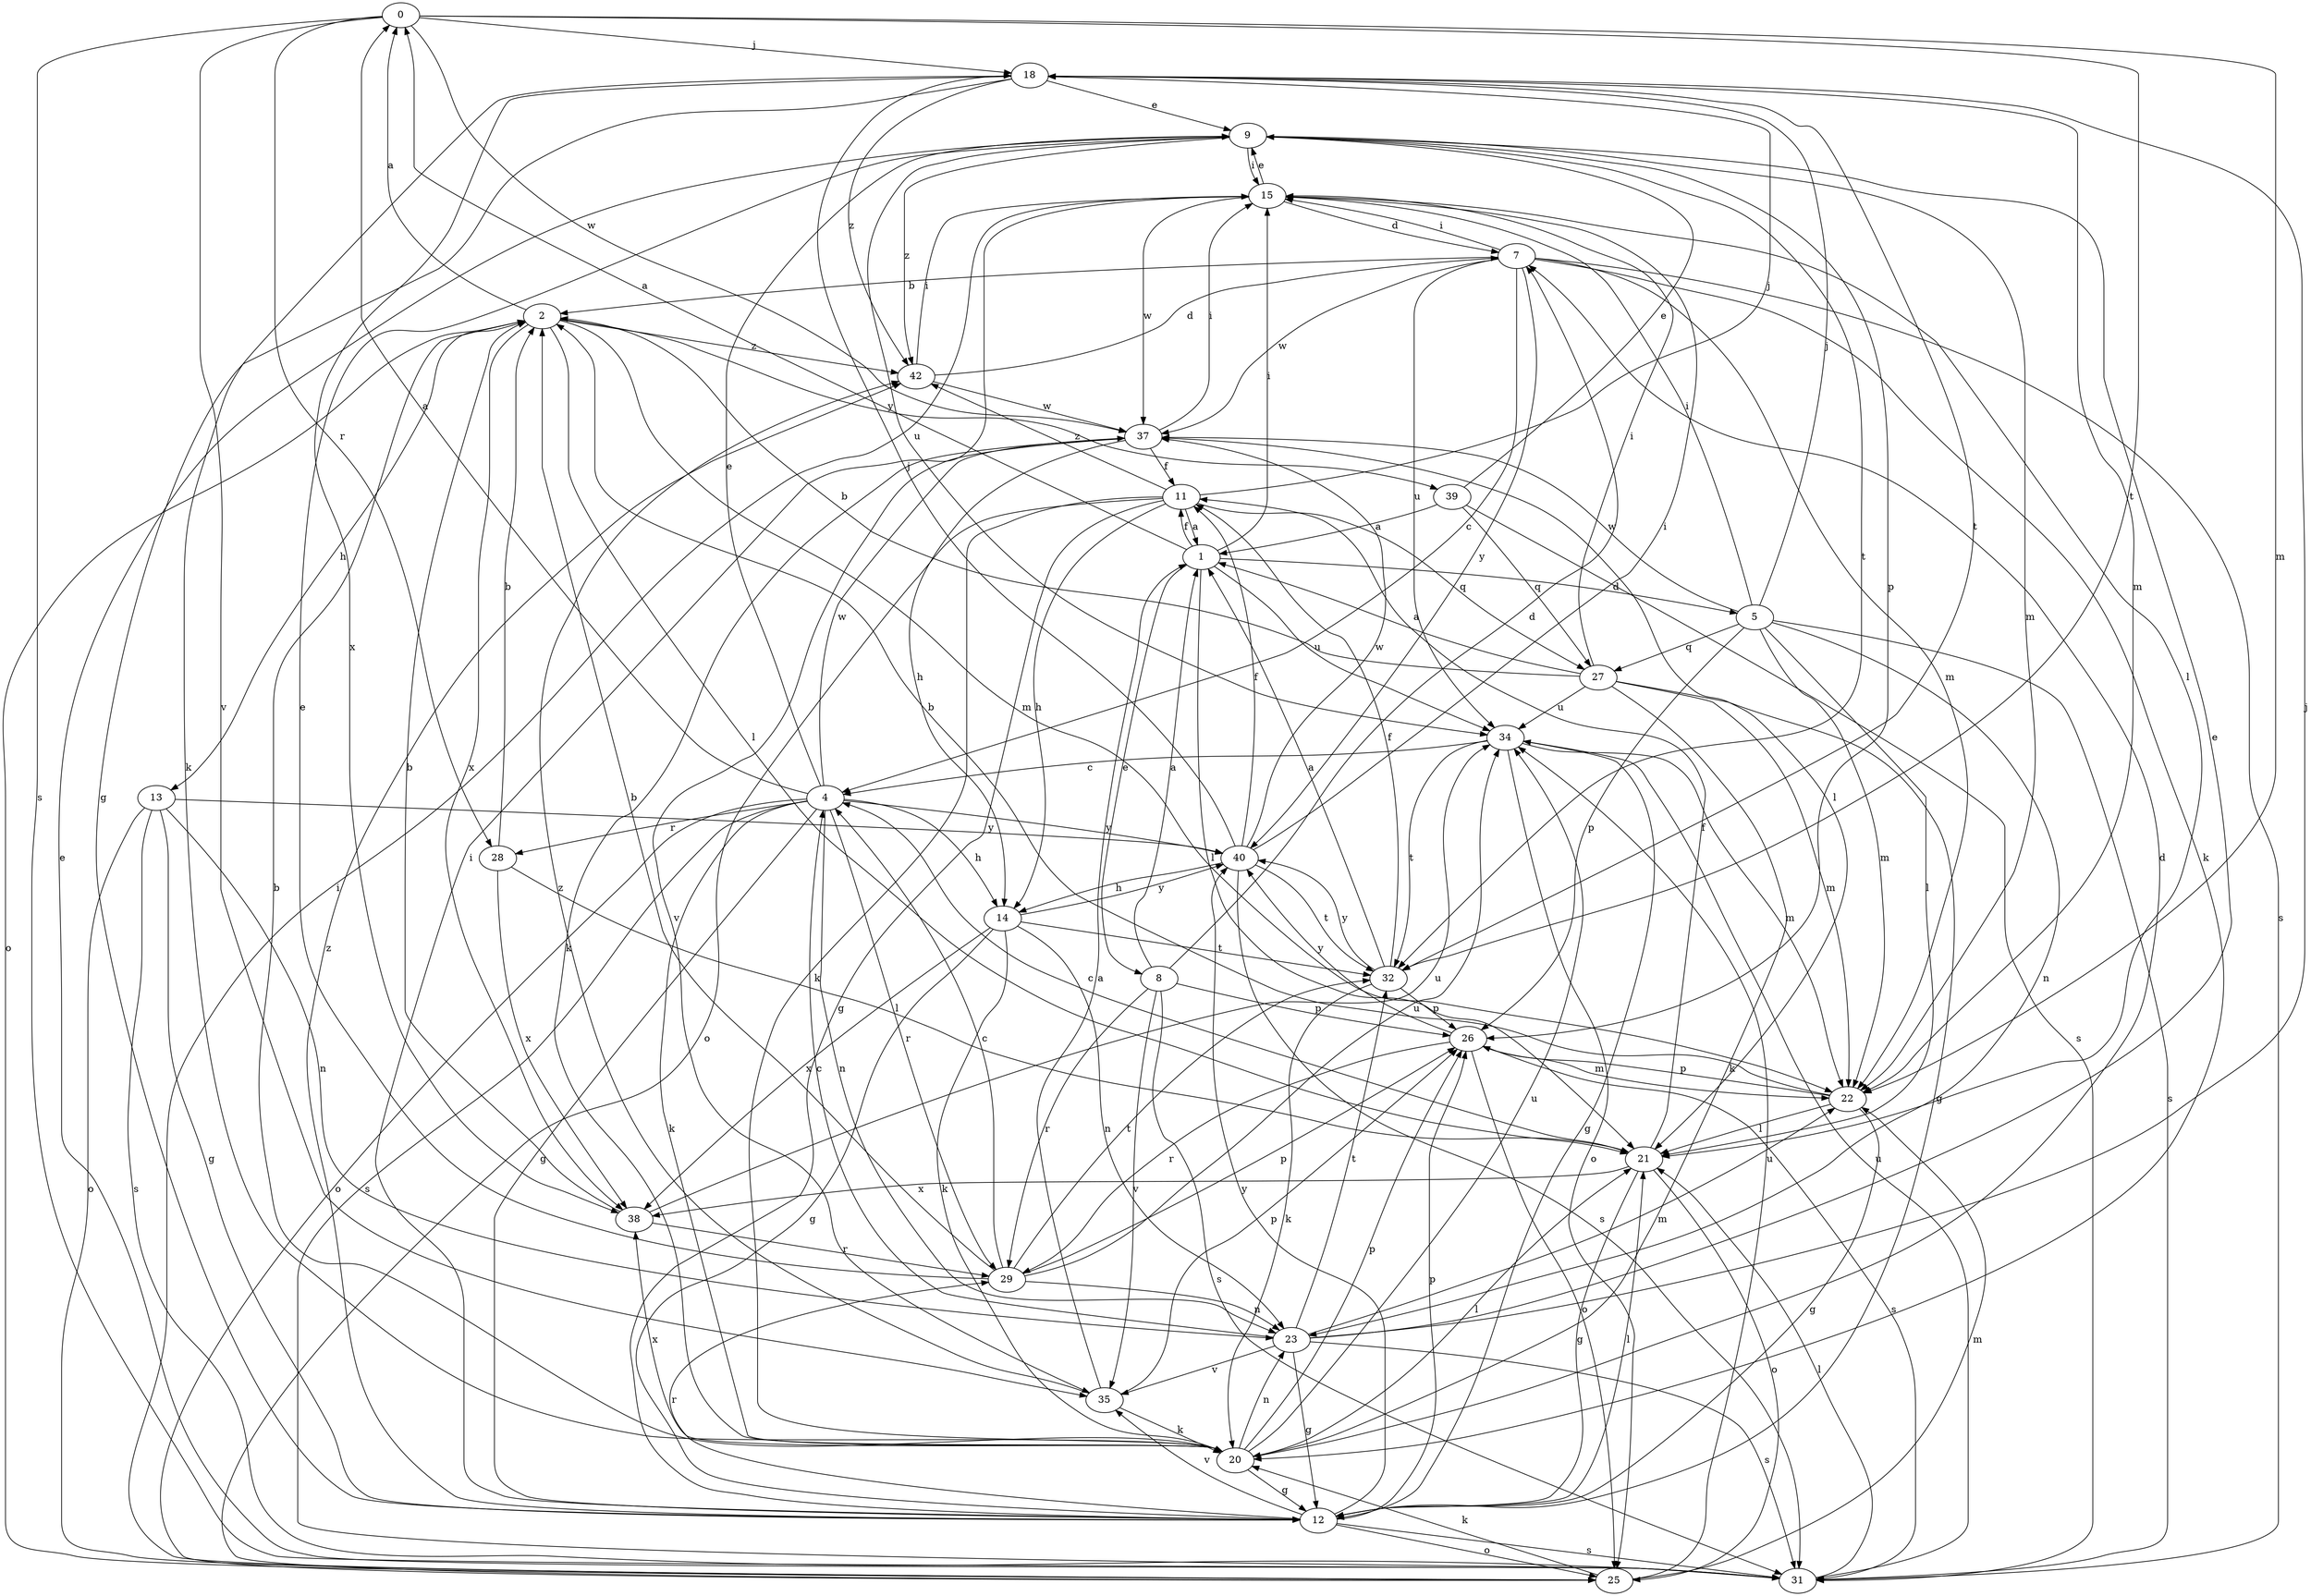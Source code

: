 strict digraph  {
0;
1;
2;
4;
5;
7;
8;
9;
11;
12;
13;
14;
15;
18;
20;
21;
22;
23;
25;
26;
27;
28;
29;
31;
32;
34;
35;
37;
38;
39;
40;
42;
0 -> 18  [label=j];
0 -> 22  [label=m];
0 -> 28  [label=r];
0 -> 31  [label=s];
0 -> 32  [label=t];
0 -> 35  [label=v];
0 -> 37  [label=w];
1 -> 0  [label=a];
1 -> 5  [label=d];
1 -> 8  [label=e];
1 -> 11  [label=f];
1 -> 15  [label=i];
1 -> 21  [label=l];
1 -> 34  [label=u];
2 -> 0  [label=a];
2 -> 13  [label=h];
2 -> 21  [label=l];
2 -> 22  [label=m];
2 -> 25  [label=o];
2 -> 38  [label=x];
2 -> 39  [label=y];
2 -> 42  [label=z];
4 -> 0  [label=a];
4 -> 9  [label=e];
4 -> 12  [label=g];
4 -> 14  [label=h];
4 -> 20  [label=k];
4 -> 23  [label=n];
4 -> 25  [label=o];
4 -> 28  [label=r];
4 -> 29  [label=r];
4 -> 31  [label=s];
4 -> 37  [label=w];
4 -> 40  [label=y];
5 -> 15  [label=i];
5 -> 18  [label=j];
5 -> 21  [label=l];
5 -> 22  [label=m];
5 -> 23  [label=n];
5 -> 26  [label=p];
5 -> 27  [label=q];
5 -> 31  [label=s];
5 -> 37  [label=w];
7 -> 2  [label=b];
7 -> 4  [label=c];
7 -> 15  [label=i];
7 -> 20  [label=k];
7 -> 22  [label=m];
7 -> 31  [label=s];
7 -> 34  [label=u];
7 -> 37  [label=w];
7 -> 40  [label=y];
8 -> 1  [label=a];
8 -> 7  [label=d];
8 -> 26  [label=p];
8 -> 29  [label=r];
8 -> 31  [label=s];
8 -> 35  [label=v];
9 -> 15  [label=i];
9 -> 22  [label=m];
9 -> 26  [label=p];
9 -> 32  [label=t];
9 -> 34  [label=u];
9 -> 42  [label=z];
11 -> 1  [label=a];
11 -> 12  [label=g];
11 -> 14  [label=h];
11 -> 18  [label=j];
11 -> 20  [label=k];
11 -> 25  [label=o];
11 -> 27  [label=q];
11 -> 42  [label=z];
12 -> 15  [label=i];
12 -> 21  [label=l];
12 -> 25  [label=o];
12 -> 26  [label=p];
12 -> 29  [label=r];
12 -> 31  [label=s];
12 -> 35  [label=v];
12 -> 40  [label=y];
12 -> 42  [label=z];
13 -> 12  [label=g];
13 -> 23  [label=n];
13 -> 25  [label=o];
13 -> 31  [label=s];
13 -> 40  [label=y];
14 -> 12  [label=g];
14 -> 20  [label=k];
14 -> 23  [label=n];
14 -> 32  [label=t];
14 -> 38  [label=x];
14 -> 40  [label=y];
15 -> 7  [label=d];
15 -> 9  [label=e];
15 -> 21  [label=l];
15 -> 37  [label=w];
18 -> 9  [label=e];
18 -> 12  [label=g];
18 -> 20  [label=k];
18 -> 22  [label=m];
18 -> 32  [label=t];
18 -> 38  [label=x];
18 -> 42  [label=z];
20 -> 2  [label=b];
20 -> 7  [label=d];
20 -> 12  [label=g];
20 -> 21  [label=l];
20 -> 23  [label=n];
20 -> 26  [label=p];
20 -> 34  [label=u];
20 -> 38  [label=x];
21 -> 4  [label=c];
21 -> 11  [label=f];
21 -> 12  [label=g];
21 -> 25  [label=o];
21 -> 38  [label=x];
22 -> 2  [label=b];
22 -> 12  [label=g];
22 -> 21  [label=l];
22 -> 26  [label=p];
23 -> 4  [label=c];
23 -> 9  [label=e];
23 -> 12  [label=g];
23 -> 18  [label=j];
23 -> 22  [label=m];
23 -> 31  [label=s];
23 -> 32  [label=t];
23 -> 35  [label=v];
25 -> 15  [label=i];
25 -> 20  [label=k];
25 -> 22  [label=m];
25 -> 34  [label=u];
26 -> 22  [label=m];
26 -> 25  [label=o];
26 -> 29  [label=r];
26 -> 31  [label=s];
26 -> 40  [label=y];
27 -> 1  [label=a];
27 -> 2  [label=b];
27 -> 12  [label=g];
27 -> 15  [label=i];
27 -> 20  [label=k];
27 -> 22  [label=m];
27 -> 34  [label=u];
28 -> 2  [label=b];
28 -> 21  [label=l];
28 -> 38  [label=x];
29 -> 2  [label=b];
29 -> 4  [label=c];
29 -> 9  [label=e];
29 -> 23  [label=n];
29 -> 26  [label=p];
29 -> 32  [label=t];
29 -> 34  [label=u];
31 -> 9  [label=e];
31 -> 21  [label=l];
31 -> 34  [label=u];
32 -> 1  [label=a];
32 -> 11  [label=f];
32 -> 20  [label=k];
32 -> 26  [label=p];
32 -> 40  [label=y];
34 -> 4  [label=c];
34 -> 12  [label=g];
34 -> 22  [label=m];
34 -> 25  [label=o];
34 -> 32  [label=t];
35 -> 1  [label=a];
35 -> 20  [label=k];
35 -> 26  [label=p];
35 -> 42  [label=z];
37 -> 11  [label=f];
37 -> 14  [label=h];
37 -> 15  [label=i];
37 -> 20  [label=k];
37 -> 21  [label=l];
37 -> 35  [label=v];
38 -> 2  [label=b];
38 -> 29  [label=r];
38 -> 34  [label=u];
39 -> 1  [label=a];
39 -> 9  [label=e];
39 -> 27  [label=q];
39 -> 31  [label=s];
40 -> 11  [label=f];
40 -> 14  [label=h];
40 -> 15  [label=i];
40 -> 18  [label=j];
40 -> 31  [label=s];
40 -> 32  [label=t];
40 -> 37  [label=w];
42 -> 7  [label=d];
42 -> 15  [label=i];
42 -> 37  [label=w];
}
